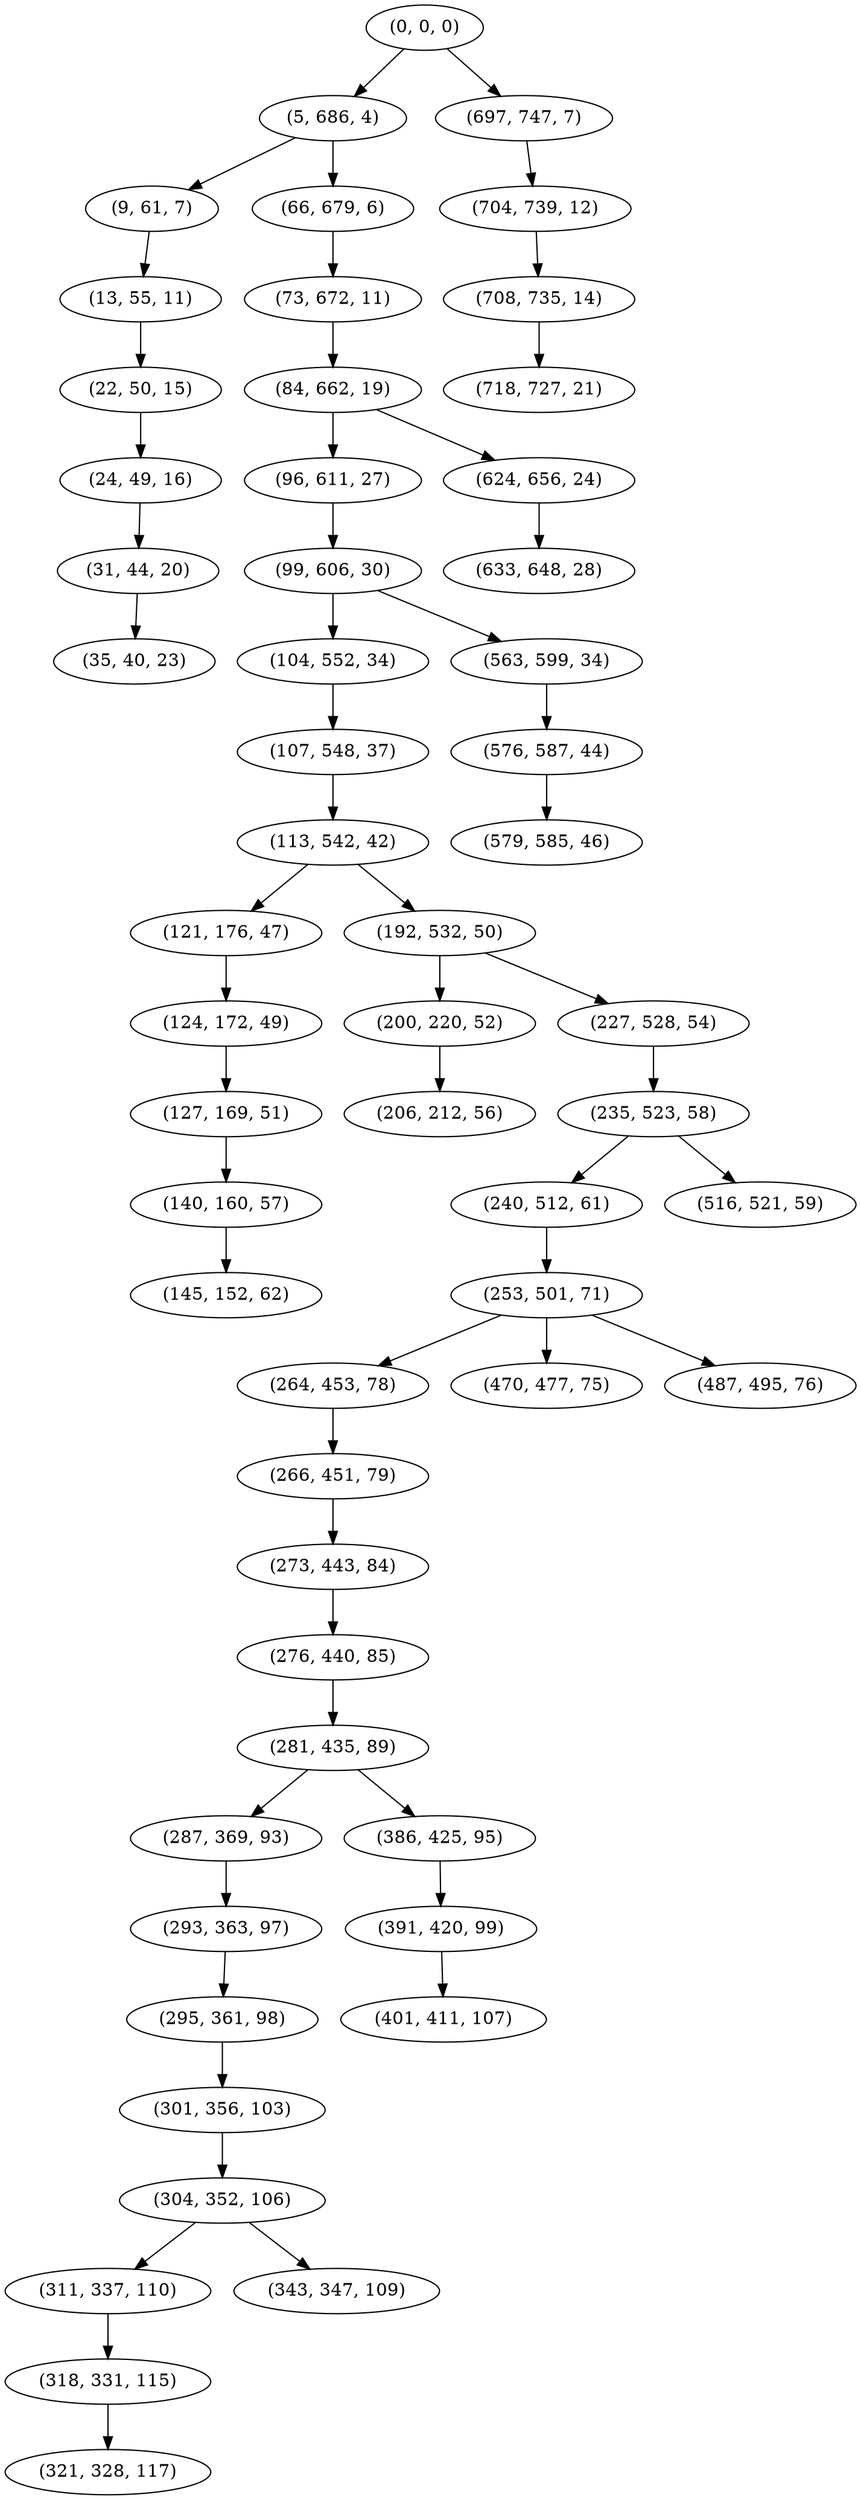digraph tree {
    "(0, 0, 0)";
    "(5, 686, 4)";
    "(9, 61, 7)";
    "(13, 55, 11)";
    "(22, 50, 15)";
    "(24, 49, 16)";
    "(31, 44, 20)";
    "(35, 40, 23)";
    "(66, 679, 6)";
    "(73, 672, 11)";
    "(84, 662, 19)";
    "(96, 611, 27)";
    "(99, 606, 30)";
    "(104, 552, 34)";
    "(107, 548, 37)";
    "(113, 542, 42)";
    "(121, 176, 47)";
    "(124, 172, 49)";
    "(127, 169, 51)";
    "(140, 160, 57)";
    "(145, 152, 62)";
    "(192, 532, 50)";
    "(200, 220, 52)";
    "(206, 212, 56)";
    "(227, 528, 54)";
    "(235, 523, 58)";
    "(240, 512, 61)";
    "(253, 501, 71)";
    "(264, 453, 78)";
    "(266, 451, 79)";
    "(273, 443, 84)";
    "(276, 440, 85)";
    "(281, 435, 89)";
    "(287, 369, 93)";
    "(293, 363, 97)";
    "(295, 361, 98)";
    "(301, 356, 103)";
    "(304, 352, 106)";
    "(311, 337, 110)";
    "(318, 331, 115)";
    "(321, 328, 117)";
    "(343, 347, 109)";
    "(386, 425, 95)";
    "(391, 420, 99)";
    "(401, 411, 107)";
    "(470, 477, 75)";
    "(487, 495, 76)";
    "(516, 521, 59)";
    "(563, 599, 34)";
    "(576, 587, 44)";
    "(579, 585, 46)";
    "(624, 656, 24)";
    "(633, 648, 28)";
    "(697, 747, 7)";
    "(704, 739, 12)";
    "(708, 735, 14)";
    "(718, 727, 21)";
    "(0, 0, 0)" -> "(5, 686, 4)";
    "(0, 0, 0)" -> "(697, 747, 7)";
    "(5, 686, 4)" -> "(9, 61, 7)";
    "(5, 686, 4)" -> "(66, 679, 6)";
    "(9, 61, 7)" -> "(13, 55, 11)";
    "(13, 55, 11)" -> "(22, 50, 15)";
    "(22, 50, 15)" -> "(24, 49, 16)";
    "(24, 49, 16)" -> "(31, 44, 20)";
    "(31, 44, 20)" -> "(35, 40, 23)";
    "(66, 679, 6)" -> "(73, 672, 11)";
    "(73, 672, 11)" -> "(84, 662, 19)";
    "(84, 662, 19)" -> "(96, 611, 27)";
    "(84, 662, 19)" -> "(624, 656, 24)";
    "(96, 611, 27)" -> "(99, 606, 30)";
    "(99, 606, 30)" -> "(104, 552, 34)";
    "(99, 606, 30)" -> "(563, 599, 34)";
    "(104, 552, 34)" -> "(107, 548, 37)";
    "(107, 548, 37)" -> "(113, 542, 42)";
    "(113, 542, 42)" -> "(121, 176, 47)";
    "(113, 542, 42)" -> "(192, 532, 50)";
    "(121, 176, 47)" -> "(124, 172, 49)";
    "(124, 172, 49)" -> "(127, 169, 51)";
    "(127, 169, 51)" -> "(140, 160, 57)";
    "(140, 160, 57)" -> "(145, 152, 62)";
    "(192, 532, 50)" -> "(200, 220, 52)";
    "(192, 532, 50)" -> "(227, 528, 54)";
    "(200, 220, 52)" -> "(206, 212, 56)";
    "(227, 528, 54)" -> "(235, 523, 58)";
    "(235, 523, 58)" -> "(240, 512, 61)";
    "(235, 523, 58)" -> "(516, 521, 59)";
    "(240, 512, 61)" -> "(253, 501, 71)";
    "(253, 501, 71)" -> "(264, 453, 78)";
    "(253, 501, 71)" -> "(470, 477, 75)";
    "(253, 501, 71)" -> "(487, 495, 76)";
    "(264, 453, 78)" -> "(266, 451, 79)";
    "(266, 451, 79)" -> "(273, 443, 84)";
    "(273, 443, 84)" -> "(276, 440, 85)";
    "(276, 440, 85)" -> "(281, 435, 89)";
    "(281, 435, 89)" -> "(287, 369, 93)";
    "(281, 435, 89)" -> "(386, 425, 95)";
    "(287, 369, 93)" -> "(293, 363, 97)";
    "(293, 363, 97)" -> "(295, 361, 98)";
    "(295, 361, 98)" -> "(301, 356, 103)";
    "(301, 356, 103)" -> "(304, 352, 106)";
    "(304, 352, 106)" -> "(311, 337, 110)";
    "(304, 352, 106)" -> "(343, 347, 109)";
    "(311, 337, 110)" -> "(318, 331, 115)";
    "(318, 331, 115)" -> "(321, 328, 117)";
    "(386, 425, 95)" -> "(391, 420, 99)";
    "(391, 420, 99)" -> "(401, 411, 107)";
    "(563, 599, 34)" -> "(576, 587, 44)";
    "(576, 587, 44)" -> "(579, 585, 46)";
    "(624, 656, 24)" -> "(633, 648, 28)";
    "(697, 747, 7)" -> "(704, 739, 12)";
    "(704, 739, 12)" -> "(708, 735, 14)";
    "(708, 735, 14)" -> "(718, 727, 21)";
}
